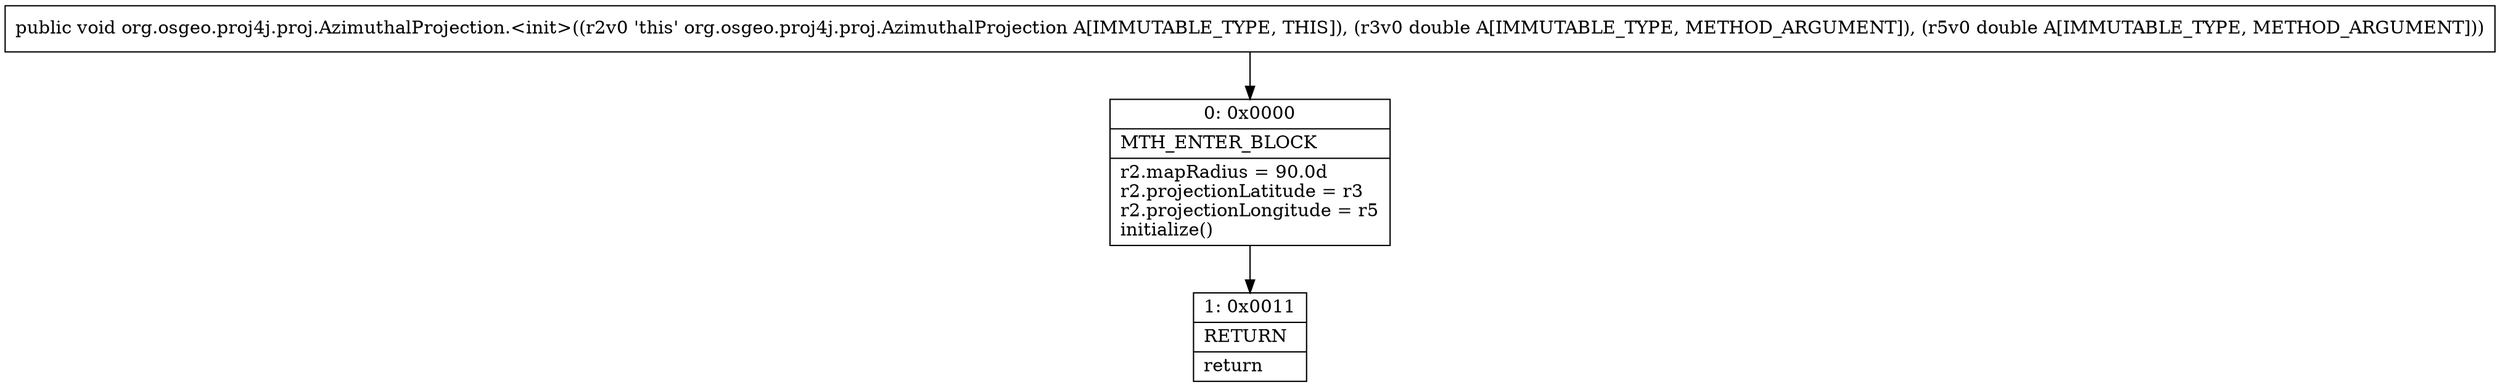 digraph "CFG fororg.osgeo.proj4j.proj.AzimuthalProjection.\<init\>(DD)V" {
Node_0 [shape=record,label="{0\:\ 0x0000|MTH_ENTER_BLOCK\l|r2.mapRadius = 90.0d\lr2.projectionLatitude = r3\lr2.projectionLongitude = r5\linitialize()\l}"];
Node_1 [shape=record,label="{1\:\ 0x0011|RETURN\l|return\l}"];
MethodNode[shape=record,label="{public void org.osgeo.proj4j.proj.AzimuthalProjection.\<init\>((r2v0 'this' org.osgeo.proj4j.proj.AzimuthalProjection A[IMMUTABLE_TYPE, THIS]), (r3v0 double A[IMMUTABLE_TYPE, METHOD_ARGUMENT]), (r5v0 double A[IMMUTABLE_TYPE, METHOD_ARGUMENT])) }"];
MethodNode -> Node_0;
Node_0 -> Node_1;
}

